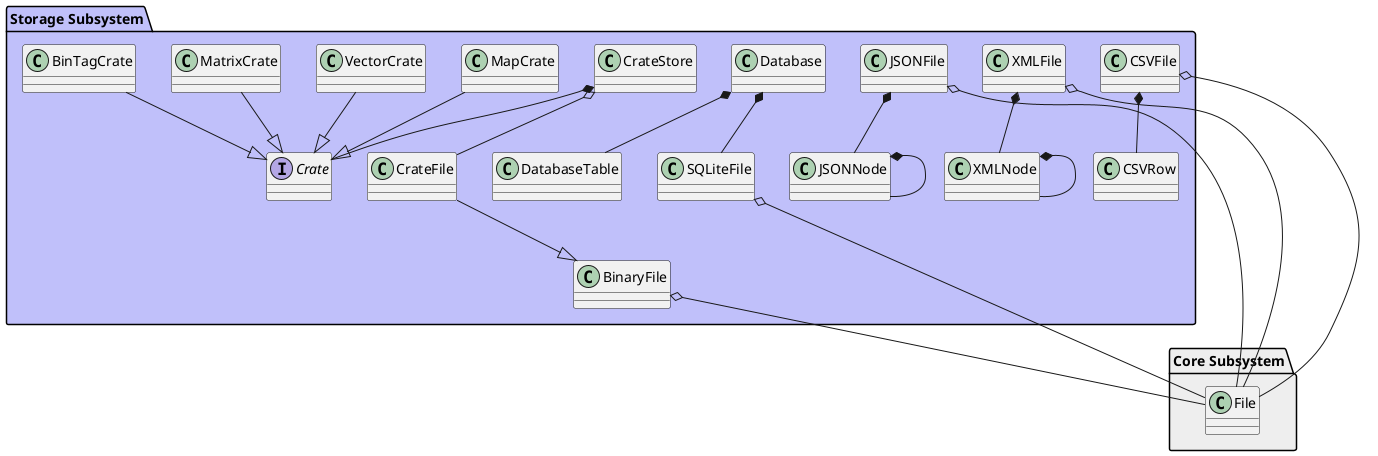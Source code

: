 @startuml

package "Storage Subsystem" #c0c0fa {

    'Level 1 API'

    class JSONFile {
    }

    class XMLFile {
    }

    class CSVFile {
    }

    class SQLiteFile {
    }

    class BinaryFile {
    }

    class CrateFile {
    }

    'Level 2 API'

    class Database {
    }

    class DatabaseTable {
    }

    class CrateStore {
    }

    interface Crate {
    }

    class JSONNode {
    }

    class XMLNode {
    }

    class CSVRow {
    }

    'Level 3 API'

    class VectorCrate {
    }

    class MatrixCrate {
    }

    class BinTagCrate {
    }

    class MapCrate {
    }

}

package "Core Subsystem" #eeeeee {

    class File {
    }

}

JSONFile o-- File
XMLFile o-- File
CSVFile o-- File
SQLiteFile o-- File
BinaryFile o-- File
CrateFile --|> BinaryFile
Database *-- SQLiteFile
Database *-- DatabaseTable
CrateStore o-- CrateFile
CrateStore *-- Crate
VectorCrate --|> Crate
MatrixCrate --|> Crate
BinTagCrate --|> Crate
MapCrate --|> Crate
JSONFile *-- JSONNode
JSONNode *-- JSONNode
XMLFile *-- XMLNode
XMLNode *-- XMLNode
CSVFile *-- CSVRow

@enduml
